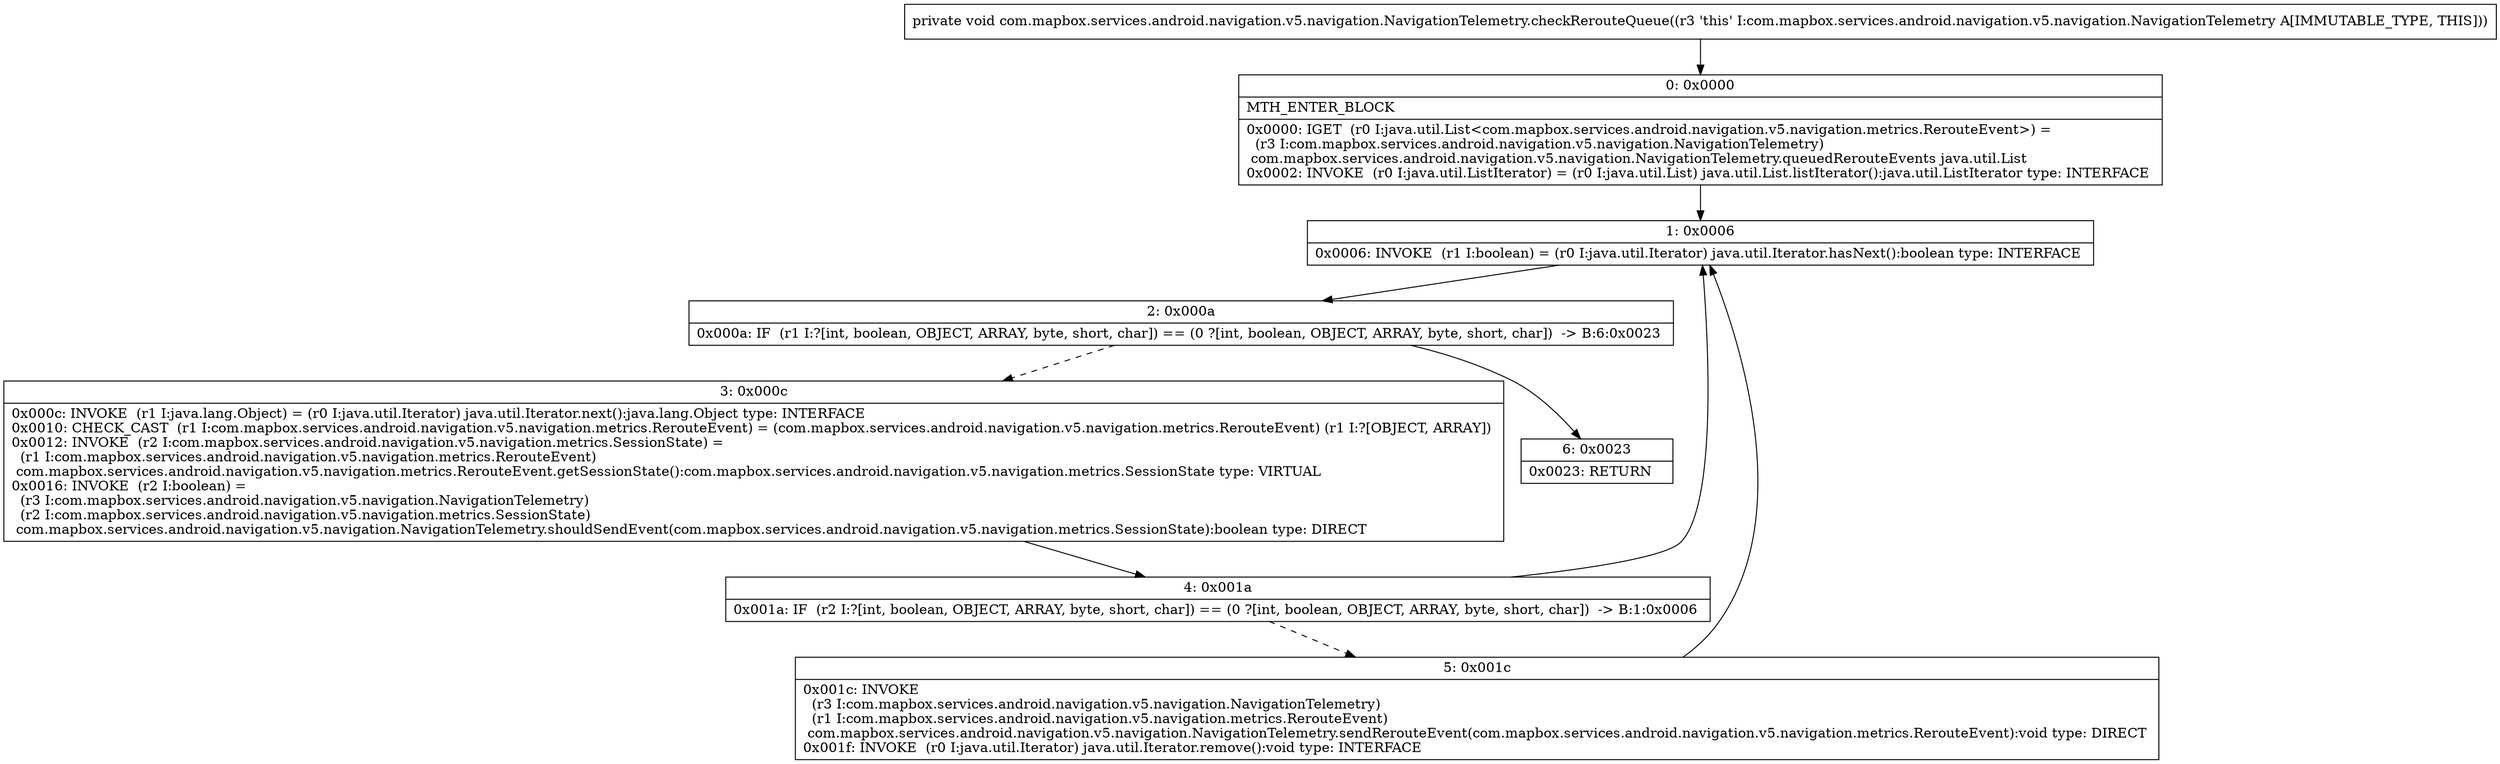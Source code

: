 digraph "CFG forcom.mapbox.services.android.navigation.v5.navigation.NavigationTelemetry.checkRerouteQueue()V" {
Node_0 [shape=record,label="{0\:\ 0x0000|MTH_ENTER_BLOCK\l|0x0000: IGET  (r0 I:java.util.List\<com.mapbox.services.android.navigation.v5.navigation.metrics.RerouteEvent\>) = \l  (r3 I:com.mapbox.services.android.navigation.v5.navigation.NavigationTelemetry)\l com.mapbox.services.android.navigation.v5.navigation.NavigationTelemetry.queuedRerouteEvents java.util.List \l0x0002: INVOKE  (r0 I:java.util.ListIterator) = (r0 I:java.util.List) java.util.List.listIterator():java.util.ListIterator type: INTERFACE \l}"];
Node_1 [shape=record,label="{1\:\ 0x0006|0x0006: INVOKE  (r1 I:boolean) = (r0 I:java.util.Iterator) java.util.Iterator.hasNext():boolean type: INTERFACE \l}"];
Node_2 [shape=record,label="{2\:\ 0x000a|0x000a: IF  (r1 I:?[int, boolean, OBJECT, ARRAY, byte, short, char]) == (0 ?[int, boolean, OBJECT, ARRAY, byte, short, char])  \-\> B:6:0x0023 \l}"];
Node_3 [shape=record,label="{3\:\ 0x000c|0x000c: INVOKE  (r1 I:java.lang.Object) = (r0 I:java.util.Iterator) java.util.Iterator.next():java.lang.Object type: INTERFACE \l0x0010: CHECK_CAST  (r1 I:com.mapbox.services.android.navigation.v5.navigation.metrics.RerouteEvent) = (com.mapbox.services.android.navigation.v5.navigation.metrics.RerouteEvent) (r1 I:?[OBJECT, ARRAY]) \l0x0012: INVOKE  (r2 I:com.mapbox.services.android.navigation.v5.navigation.metrics.SessionState) = \l  (r1 I:com.mapbox.services.android.navigation.v5.navigation.metrics.RerouteEvent)\l com.mapbox.services.android.navigation.v5.navigation.metrics.RerouteEvent.getSessionState():com.mapbox.services.android.navigation.v5.navigation.metrics.SessionState type: VIRTUAL \l0x0016: INVOKE  (r2 I:boolean) = \l  (r3 I:com.mapbox.services.android.navigation.v5.navigation.NavigationTelemetry)\l  (r2 I:com.mapbox.services.android.navigation.v5.navigation.metrics.SessionState)\l com.mapbox.services.android.navigation.v5.navigation.NavigationTelemetry.shouldSendEvent(com.mapbox.services.android.navigation.v5.navigation.metrics.SessionState):boolean type: DIRECT \l}"];
Node_4 [shape=record,label="{4\:\ 0x001a|0x001a: IF  (r2 I:?[int, boolean, OBJECT, ARRAY, byte, short, char]) == (0 ?[int, boolean, OBJECT, ARRAY, byte, short, char])  \-\> B:1:0x0006 \l}"];
Node_5 [shape=record,label="{5\:\ 0x001c|0x001c: INVOKE  \l  (r3 I:com.mapbox.services.android.navigation.v5.navigation.NavigationTelemetry)\l  (r1 I:com.mapbox.services.android.navigation.v5.navigation.metrics.RerouteEvent)\l com.mapbox.services.android.navigation.v5.navigation.NavigationTelemetry.sendRerouteEvent(com.mapbox.services.android.navigation.v5.navigation.metrics.RerouteEvent):void type: DIRECT \l0x001f: INVOKE  (r0 I:java.util.Iterator) java.util.Iterator.remove():void type: INTERFACE \l}"];
Node_6 [shape=record,label="{6\:\ 0x0023|0x0023: RETURN   \l}"];
MethodNode[shape=record,label="{private void com.mapbox.services.android.navigation.v5.navigation.NavigationTelemetry.checkRerouteQueue((r3 'this' I:com.mapbox.services.android.navigation.v5.navigation.NavigationTelemetry A[IMMUTABLE_TYPE, THIS])) }"];
MethodNode -> Node_0;
Node_0 -> Node_1;
Node_1 -> Node_2;
Node_2 -> Node_3[style=dashed];
Node_2 -> Node_6;
Node_3 -> Node_4;
Node_4 -> Node_1;
Node_4 -> Node_5[style=dashed];
Node_5 -> Node_1;
}

